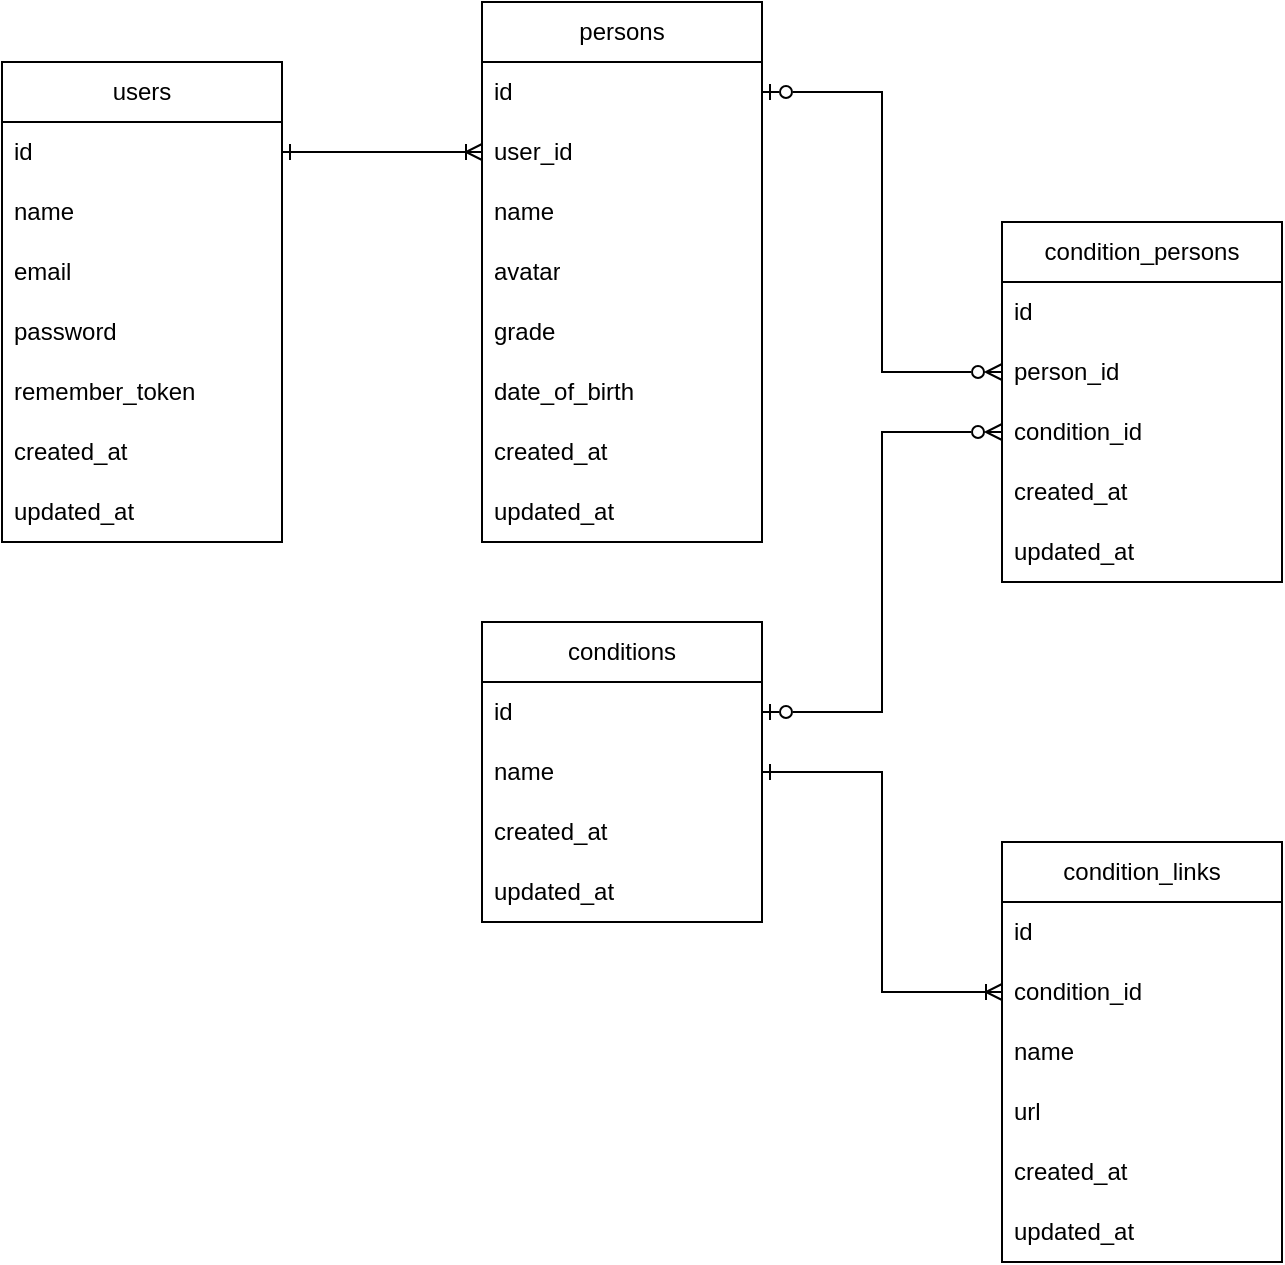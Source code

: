 <mxfile version="28.1.1">
  <diagram name="Page-1" id="HjlONAlHAs9Pw0QZN7IF">
    <mxGraphModel dx="1579" dy="792" grid="1" gridSize="10" guides="1" tooltips="1" connect="1" arrows="1" fold="1" page="0" pageScale="1" pageWidth="1100" pageHeight="850" math="0" shadow="0">
      <root>
        <mxCell id="0" />
        <mxCell id="1" parent="0" />
        <mxCell id="Ce8ZCdf7ugN0l1-XzJsT-1" value="users" style="swimlane;fontStyle=0;childLayout=stackLayout;horizontal=1;startSize=30;horizontalStack=0;resizeParent=1;resizeParentMax=0;resizeLast=0;collapsible=1;marginBottom=0;whiteSpace=wrap;html=1;" vertex="1" parent="1">
          <mxGeometry x="-120" y="80" width="140" height="240" as="geometry" />
        </mxCell>
        <mxCell id="Ce8ZCdf7ugN0l1-XzJsT-2" value="id" style="text;strokeColor=none;fillColor=none;align=left;verticalAlign=middle;spacingLeft=4;spacingRight=4;overflow=hidden;points=[[0,0.5],[1,0.5]];portConstraint=eastwest;rotatable=0;whiteSpace=wrap;html=1;" vertex="1" parent="Ce8ZCdf7ugN0l1-XzJsT-1">
          <mxGeometry y="30" width="140" height="30" as="geometry" />
        </mxCell>
        <mxCell id="Ce8ZCdf7ugN0l1-XzJsT-3" value="name" style="text;strokeColor=none;fillColor=none;align=left;verticalAlign=middle;spacingLeft=4;spacingRight=4;overflow=hidden;points=[[0,0.5],[1,0.5]];portConstraint=eastwest;rotatable=0;whiteSpace=wrap;html=1;" vertex="1" parent="Ce8ZCdf7ugN0l1-XzJsT-1">
          <mxGeometry y="60" width="140" height="30" as="geometry" />
        </mxCell>
        <mxCell id="Ce8ZCdf7ugN0l1-XzJsT-4" value="email" style="text;strokeColor=none;fillColor=none;align=left;verticalAlign=middle;spacingLeft=4;spacingRight=4;overflow=hidden;points=[[0,0.5],[1,0.5]];portConstraint=eastwest;rotatable=0;whiteSpace=wrap;html=1;" vertex="1" parent="Ce8ZCdf7ugN0l1-XzJsT-1">
          <mxGeometry y="90" width="140" height="30" as="geometry" />
        </mxCell>
        <mxCell id="Ce8ZCdf7ugN0l1-XzJsT-5" value="password" style="text;strokeColor=none;fillColor=none;align=left;verticalAlign=middle;spacingLeft=4;spacingRight=4;overflow=hidden;points=[[0,0.5],[1,0.5]];portConstraint=eastwest;rotatable=0;whiteSpace=wrap;html=1;" vertex="1" parent="Ce8ZCdf7ugN0l1-XzJsT-1">
          <mxGeometry y="120" width="140" height="30" as="geometry" />
        </mxCell>
        <mxCell id="Ce8ZCdf7ugN0l1-XzJsT-6" value="remember_token" style="text;strokeColor=none;fillColor=none;align=left;verticalAlign=middle;spacingLeft=4;spacingRight=4;overflow=hidden;points=[[0,0.5],[1,0.5]];portConstraint=eastwest;rotatable=0;whiteSpace=wrap;html=1;" vertex="1" parent="Ce8ZCdf7ugN0l1-XzJsT-1">
          <mxGeometry y="150" width="140" height="30" as="geometry" />
        </mxCell>
        <mxCell id="Ce8ZCdf7ugN0l1-XzJsT-7" value="created_at" style="text;strokeColor=none;fillColor=none;align=left;verticalAlign=middle;spacingLeft=4;spacingRight=4;overflow=hidden;points=[[0,0.5],[1,0.5]];portConstraint=eastwest;rotatable=0;whiteSpace=wrap;html=1;" vertex="1" parent="Ce8ZCdf7ugN0l1-XzJsT-1">
          <mxGeometry y="180" width="140" height="30" as="geometry" />
        </mxCell>
        <mxCell id="Ce8ZCdf7ugN0l1-XzJsT-8" value="updated_at" style="text;strokeColor=none;fillColor=none;align=left;verticalAlign=middle;spacingLeft=4;spacingRight=4;overflow=hidden;points=[[0,0.5],[1,0.5]];portConstraint=eastwest;rotatable=0;whiteSpace=wrap;html=1;" vertex="1" parent="Ce8ZCdf7ugN0l1-XzJsT-1">
          <mxGeometry y="210" width="140" height="30" as="geometry" />
        </mxCell>
        <mxCell id="Ce8ZCdf7ugN0l1-XzJsT-10" value="persons" style="swimlane;fontStyle=0;childLayout=stackLayout;horizontal=1;startSize=30;horizontalStack=0;resizeParent=1;resizeParentMax=0;resizeLast=0;collapsible=1;marginBottom=0;whiteSpace=wrap;html=1;" vertex="1" parent="1">
          <mxGeometry x="120" y="50" width="140" height="270" as="geometry" />
        </mxCell>
        <mxCell id="Ce8ZCdf7ugN0l1-XzJsT-11" value="id" style="text;strokeColor=none;fillColor=none;align=left;verticalAlign=middle;spacingLeft=4;spacingRight=4;overflow=hidden;points=[[0,0.5],[1,0.5]];portConstraint=eastwest;rotatable=0;whiteSpace=wrap;html=1;" vertex="1" parent="Ce8ZCdf7ugN0l1-XzJsT-10">
          <mxGeometry y="30" width="140" height="30" as="geometry" />
        </mxCell>
        <mxCell id="Ce8ZCdf7ugN0l1-XzJsT-35" value="user_id" style="text;strokeColor=none;fillColor=none;align=left;verticalAlign=middle;spacingLeft=4;spacingRight=4;overflow=hidden;points=[[0,0.5],[1,0.5]];portConstraint=eastwest;rotatable=0;whiteSpace=wrap;html=1;" vertex="1" parent="Ce8ZCdf7ugN0l1-XzJsT-10">
          <mxGeometry y="60" width="140" height="30" as="geometry" />
        </mxCell>
        <mxCell id="Ce8ZCdf7ugN0l1-XzJsT-12" value="name" style="text;strokeColor=none;fillColor=none;align=left;verticalAlign=middle;spacingLeft=4;spacingRight=4;overflow=hidden;points=[[0,0.5],[1,0.5]];portConstraint=eastwest;rotatable=0;whiteSpace=wrap;html=1;" vertex="1" parent="Ce8ZCdf7ugN0l1-XzJsT-10">
          <mxGeometry y="90" width="140" height="30" as="geometry" />
        </mxCell>
        <mxCell id="Ce8ZCdf7ugN0l1-XzJsT-18" value="avatar" style="text;strokeColor=none;fillColor=none;align=left;verticalAlign=middle;spacingLeft=4;spacingRight=4;overflow=hidden;points=[[0,0.5],[1,0.5]];portConstraint=eastwest;rotatable=0;whiteSpace=wrap;html=1;" vertex="1" parent="Ce8ZCdf7ugN0l1-XzJsT-10">
          <mxGeometry y="120" width="140" height="30" as="geometry" />
        </mxCell>
        <mxCell id="Ce8ZCdf7ugN0l1-XzJsT-19" value="grade" style="text;strokeColor=none;fillColor=none;align=left;verticalAlign=middle;spacingLeft=4;spacingRight=4;overflow=hidden;points=[[0,0.5],[1,0.5]];portConstraint=eastwest;rotatable=0;whiteSpace=wrap;html=1;" vertex="1" parent="Ce8ZCdf7ugN0l1-XzJsT-10">
          <mxGeometry y="150" width="140" height="30" as="geometry" />
        </mxCell>
        <mxCell id="Ce8ZCdf7ugN0l1-XzJsT-13" value="date_of_birth" style="text;strokeColor=none;fillColor=none;align=left;verticalAlign=middle;spacingLeft=4;spacingRight=4;overflow=hidden;points=[[0,0.5],[1,0.5]];portConstraint=eastwest;rotatable=0;whiteSpace=wrap;html=1;" vertex="1" parent="Ce8ZCdf7ugN0l1-XzJsT-10">
          <mxGeometry y="180" width="140" height="30" as="geometry" />
        </mxCell>
        <mxCell id="Ce8ZCdf7ugN0l1-XzJsT-16" value="created_at" style="text;strokeColor=none;fillColor=none;align=left;verticalAlign=middle;spacingLeft=4;spacingRight=4;overflow=hidden;points=[[0,0.5],[1,0.5]];portConstraint=eastwest;rotatable=0;whiteSpace=wrap;html=1;" vertex="1" parent="Ce8ZCdf7ugN0l1-XzJsT-10">
          <mxGeometry y="210" width="140" height="30" as="geometry" />
        </mxCell>
        <mxCell id="Ce8ZCdf7ugN0l1-XzJsT-17" value="updated_at" style="text;strokeColor=none;fillColor=none;align=left;verticalAlign=middle;spacingLeft=4;spacingRight=4;overflow=hidden;points=[[0,0.5],[1,0.5]];portConstraint=eastwest;rotatable=0;whiteSpace=wrap;html=1;" vertex="1" parent="Ce8ZCdf7ugN0l1-XzJsT-10">
          <mxGeometry y="240" width="140" height="30" as="geometry" />
        </mxCell>
        <mxCell id="Ce8ZCdf7ugN0l1-XzJsT-20" value="conditions" style="swimlane;fontStyle=0;childLayout=stackLayout;horizontal=1;startSize=30;horizontalStack=0;resizeParent=1;resizeParentMax=0;resizeLast=0;collapsible=1;marginBottom=0;whiteSpace=wrap;html=1;" vertex="1" parent="1">
          <mxGeometry x="120" y="360" width="140" height="150" as="geometry" />
        </mxCell>
        <mxCell id="Ce8ZCdf7ugN0l1-XzJsT-21" value="id" style="text;strokeColor=none;fillColor=none;align=left;verticalAlign=middle;spacingLeft=4;spacingRight=4;overflow=hidden;points=[[0,0.5],[1,0.5]];portConstraint=eastwest;rotatable=0;whiteSpace=wrap;html=1;" vertex="1" parent="Ce8ZCdf7ugN0l1-XzJsT-20">
          <mxGeometry y="30" width="140" height="30" as="geometry" />
        </mxCell>
        <mxCell id="Ce8ZCdf7ugN0l1-XzJsT-22" value="name" style="text;strokeColor=none;fillColor=none;align=left;verticalAlign=middle;spacingLeft=4;spacingRight=4;overflow=hidden;points=[[0,0.5],[1,0.5]];portConstraint=eastwest;rotatable=0;whiteSpace=wrap;html=1;" vertex="1" parent="Ce8ZCdf7ugN0l1-XzJsT-20">
          <mxGeometry y="60" width="140" height="30" as="geometry" />
        </mxCell>
        <mxCell id="Ce8ZCdf7ugN0l1-XzJsT-26" value="created_at" style="text;strokeColor=none;fillColor=none;align=left;verticalAlign=middle;spacingLeft=4;spacingRight=4;overflow=hidden;points=[[0,0.5],[1,0.5]];portConstraint=eastwest;rotatable=0;whiteSpace=wrap;html=1;" vertex="1" parent="Ce8ZCdf7ugN0l1-XzJsT-20">
          <mxGeometry y="90" width="140" height="30" as="geometry" />
        </mxCell>
        <mxCell id="Ce8ZCdf7ugN0l1-XzJsT-27" value="updated_at" style="text;strokeColor=none;fillColor=none;align=left;verticalAlign=middle;spacingLeft=4;spacingRight=4;overflow=hidden;points=[[0,0.5],[1,0.5]];portConstraint=eastwest;rotatable=0;whiteSpace=wrap;html=1;" vertex="1" parent="Ce8ZCdf7ugN0l1-XzJsT-20">
          <mxGeometry y="120" width="140" height="30" as="geometry" />
        </mxCell>
        <mxCell id="Ce8ZCdf7ugN0l1-XzJsT-28" value="condition_persons" style="swimlane;fontStyle=0;childLayout=stackLayout;horizontal=1;startSize=30;horizontalStack=0;resizeParent=1;resizeParentMax=0;resizeLast=0;collapsible=1;marginBottom=0;whiteSpace=wrap;html=1;" vertex="1" parent="1">
          <mxGeometry x="380" y="160" width="140" height="180" as="geometry" />
        </mxCell>
        <mxCell id="Ce8ZCdf7ugN0l1-XzJsT-29" value="id" style="text;strokeColor=none;fillColor=none;align=left;verticalAlign=middle;spacingLeft=4;spacingRight=4;overflow=hidden;points=[[0,0.5],[1,0.5]];portConstraint=eastwest;rotatable=0;whiteSpace=wrap;html=1;" vertex="1" parent="Ce8ZCdf7ugN0l1-XzJsT-28">
          <mxGeometry y="30" width="140" height="30" as="geometry" />
        </mxCell>
        <mxCell id="Ce8ZCdf7ugN0l1-XzJsT-34" value="person_id" style="text;strokeColor=none;fillColor=none;align=left;verticalAlign=middle;spacingLeft=4;spacingRight=4;overflow=hidden;points=[[0,0.5],[1,0.5]];portConstraint=eastwest;rotatable=0;whiteSpace=wrap;html=1;" vertex="1" parent="Ce8ZCdf7ugN0l1-XzJsT-28">
          <mxGeometry y="60" width="140" height="30" as="geometry" />
        </mxCell>
        <mxCell id="Ce8ZCdf7ugN0l1-XzJsT-33" value="condition_id" style="text;strokeColor=none;fillColor=none;align=left;verticalAlign=middle;spacingLeft=4;spacingRight=4;overflow=hidden;points=[[0,0.5],[1,0.5]];portConstraint=eastwest;rotatable=0;whiteSpace=wrap;html=1;" vertex="1" parent="Ce8ZCdf7ugN0l1-XzJsT-28">
          <mxGeometry y="90" width="140" height="30" as="geometry" />
        </mxCell>
        <mxCell id="Ce8ZCdf7ugN0l1-XzJsT-31" value="created_at" style="text;strokeColor=none;fillColor=none;align=left;verticalAlign=middle;spacingLeft=4;spacingRight=4;overflow=hidden;points=[[0,0.5],[1,0.5]];portConstraint=eastwest;rotatable=0;whiteSpace=wrap;html=1;" vertex="1" parent="Ce8ZCdf7ugN0l1-XzJsT-28">
          <mxGeometry y="120" width="140" height="30" as="geometry" />
        </mxCell>
        <mxCell id="Ce8ZCdf7ugN0l1-XzJsT-32" value="updated_at" style="text;strokeColor=none;fillColor=none;align=left;verticalAlign=middle;spacingLeft=4;spacingRight=4;overflow=hidden;points=[[0,0.5],[1,0.5]];portConstraint=eastwest;rotatable=0;whiteSpace=wrap;html=1;" vertex="1" parent="Ce8ZCdf7ugN0l1-XzJsT-28">
          <mxGeometry y="150" width="140" height="30" as="geometry" />
        </mxCell>
        <mxCell id="Ce8ZCdf7ugN0l1-XzJsT-36" style="edgeStyle=orthogonalEdgeStyle;rounded=0;orthogonalLoop=1;jettySize=auto;html=1;entryX=0;entryY=0.5;entryDx=0;entryDy=0;endArrow=ERoneToMany;endFill=0;startArrow=ERone;startFill=0;" edge="1" parent="1" source="Ce8ZCdf7ugN0l1-XzJsT-2" target="Ce8ZCdf7ugN0l1-XzJsT-35">
          <mxGeometry relative="1" as="geometry" />
        </mxCell>
        <mxCell id="Ce8ZCdf7ugN0l1-XzJsT-37" style="edgeStyle=orthogonalEdgeStyle;rounded=0;orthogonalLoop=1;jettySize=auto;html=1;entryX=0;entryY=0.5;entryDx=0;entryDy=0;startArrow=ERzeroToOne;startFill=0;endArrow=ERzeroToMany;endFill=0;" edge="1" parent="1" source="Ce8ZCdf7ugN0l1-XzJsT-21" target="Ce8ZCdf7ugN0l1-XzJsT-33">
          <mxGeometry relative="1" as="geometry" />
        </mxCell>
        <mxCell id="Ce8ZCdf7ugN0l1-XzJsT-38" style="edgeStyle=orthogonalEdgeStyle;rounded=0;orthogonalLoop=1;jettySize=auto;html=1;entryX=0;entryY=0.5;entryDx=0;entryDy=0;startArrow=ERzeroToOne;startFill=0;endArrow=ERzeroToMany;endFill=0;" edge="1" parent="1" source="Ce8ZCdf7ugN0l1-XzJsT-11" target="Ce8ZCdf7ugN0l1-XzJsT-34">
          <mxGeometry relative="1" as="geometry" />
        </mxCell>
        <mxCell id="Ce8ZCdf7ugN0l1-XzJsT-39" value="condition_links" style="swimlane;fontStyle=0;childLayout=stackLayout;horizontal=1;startSize=30;horizontalStack=0;resizeParent=1;resizeParentMax=0;resizeLast=0;collapsible=1;marginBottom=0;whiteSpace=wrap;html=1;" vertex="1" parent="1">
          <mxGeometry x="380" y="470" width="140" height="210" as="geometry" />
        </mxCell>
        <mxCell id="Ce8ZCdf7ugN0l1-XzJsT-40" value="id" style="text;strokeColor=none;fillColor=none;align=left;verticalAlign=middle;spacingLeft=4;spacingRight=4;overflow=hidden;points=[[0,0.5],[1,0.5]];portConstraint=eastwest;rotatable=0;whiteSpace=wrap;html=1;" vertex="1" parent="Ce8ZCdf7ugN0l1-XzJsT-39">
          <mxGeometry y="30" width="140" height="30" as="geometry" />
        </mxCell>
        <mxCell id="Ce8ZCdf7ugN0l1-XzJsT-41" value="condition_id" style="text;strokeColor=none;fillColor=none;align=left;verticalAlign=middle;spacingLeft=4;spacingRight=4;overflow=hidden;points=[[0,0.5],[1,0.5]];portConstraint=eastwest;rotatable=0;whiteSpace=wrap;html=1;" vertex="1" parent="Ce8ZCdf7ugN0l1-XzJsT-39">
          <mxGeometry y="60" width="140" height="30" as="geometry" />
        </mxCell>
        <mxCell id="Ce8ZCdf7ugN0l1-XzJsT-46" value="name" style="text;strokeColor=none;fillColor=none;align=left;verticalAlign=middle;spacingLeft=4;spacingRight=4;overflow=hidden;points=[[0,0.5],[1,0.5]];portConstraint=eastwest;rotatable=0;whiteSpace=wrap;html=1;" vertex="1" parent="Ce8ZCdf7ugN0l1-XzJsT-39">
          <mxGeometry y="90" width="140" height="30" as="geometry" />
        </mxCell>
        <mxCell id="Ce8ZCdf7ugN0l1-XzJsT-44" value="url" style="text;strokeColor=none;fillColor=none;align=left;verticalAlign=middle;spacingLeft=4;spacingRight=4;overflow=hidden;points=[[0,0.5],[1,0.5]];portConstraint=eastwest;rotatable=0;whiteSpace=wrap;html=1;" vertex="1" parent="Ce8ZCdf7ugN0l1-XzJsT-39">
          <mxGeometry y="120" width="140" height="30" as="geometry" />
        </mxCell>
        <mxCell id="Ce8ZCdf7ugN0l1-XzJsT-42" value="created_at" style="text;strokeColor=none;fillColor=none;align=left;verticalAlign=middle;spacingLeft=4;spacingRight=4;overflow=hidden;points=[[0,0.5],[1,0.5]];portConstraint=eastwest;rotatable=0;whiteSpace=wrap;html=1;" vertex="1" parent="Ce8ZCdf7ugN0l1-XzJsT-39">
          <mxGeometry y="150" width="140" height="30" as="geometry" />
        </mxCell>
        <mxCell id="Ce8ZCdf7ugN0l1-XzJsT-43" value="updated_at" style="text;strokeColor=none;fillColor=none;align=left;verticalAlign=middle;spacingLeft=4;spacingRight=4;overflow=hidden;points=[[0,0.5],[1,0.5]];portConstraint=eastwest;rotatable=0;whiteSpace=wrap;html=1;" vertex="1" parent="Ce8ZCdf7ugN0l1-XzJsT-39">
          <mxGeometry y="180" width="140" height="30" as="geometry" />
        </mxCell>
        <mxCell id="Ce8ZCdf7ugN0l1-XzJsT-47" style="edgeStyle=orthogonalEdgeStyle;rounded=0;orthogonalLoop=1;jettySize=auto;html=1;exitX=1;exitY=0.5;exitDx=0;exitDy=0;entryX=0;entryY=0.5;entryDx=0;entryDy=0;startArrow=ERone;startFill=0;endArrow=ERoneToMany;endFill=0;" edge="1" parent="1" source="Ce8ZCdf7ugN0l1-XzJsT-22" target="Ce8ZCdf7ugN0l1-XzJsT-41">
          <mxGeometry relative="1" as="geometry" />
        </mxCell>
      </root>
    </mxGraphModel>
  </diagram>
</mxfile>
